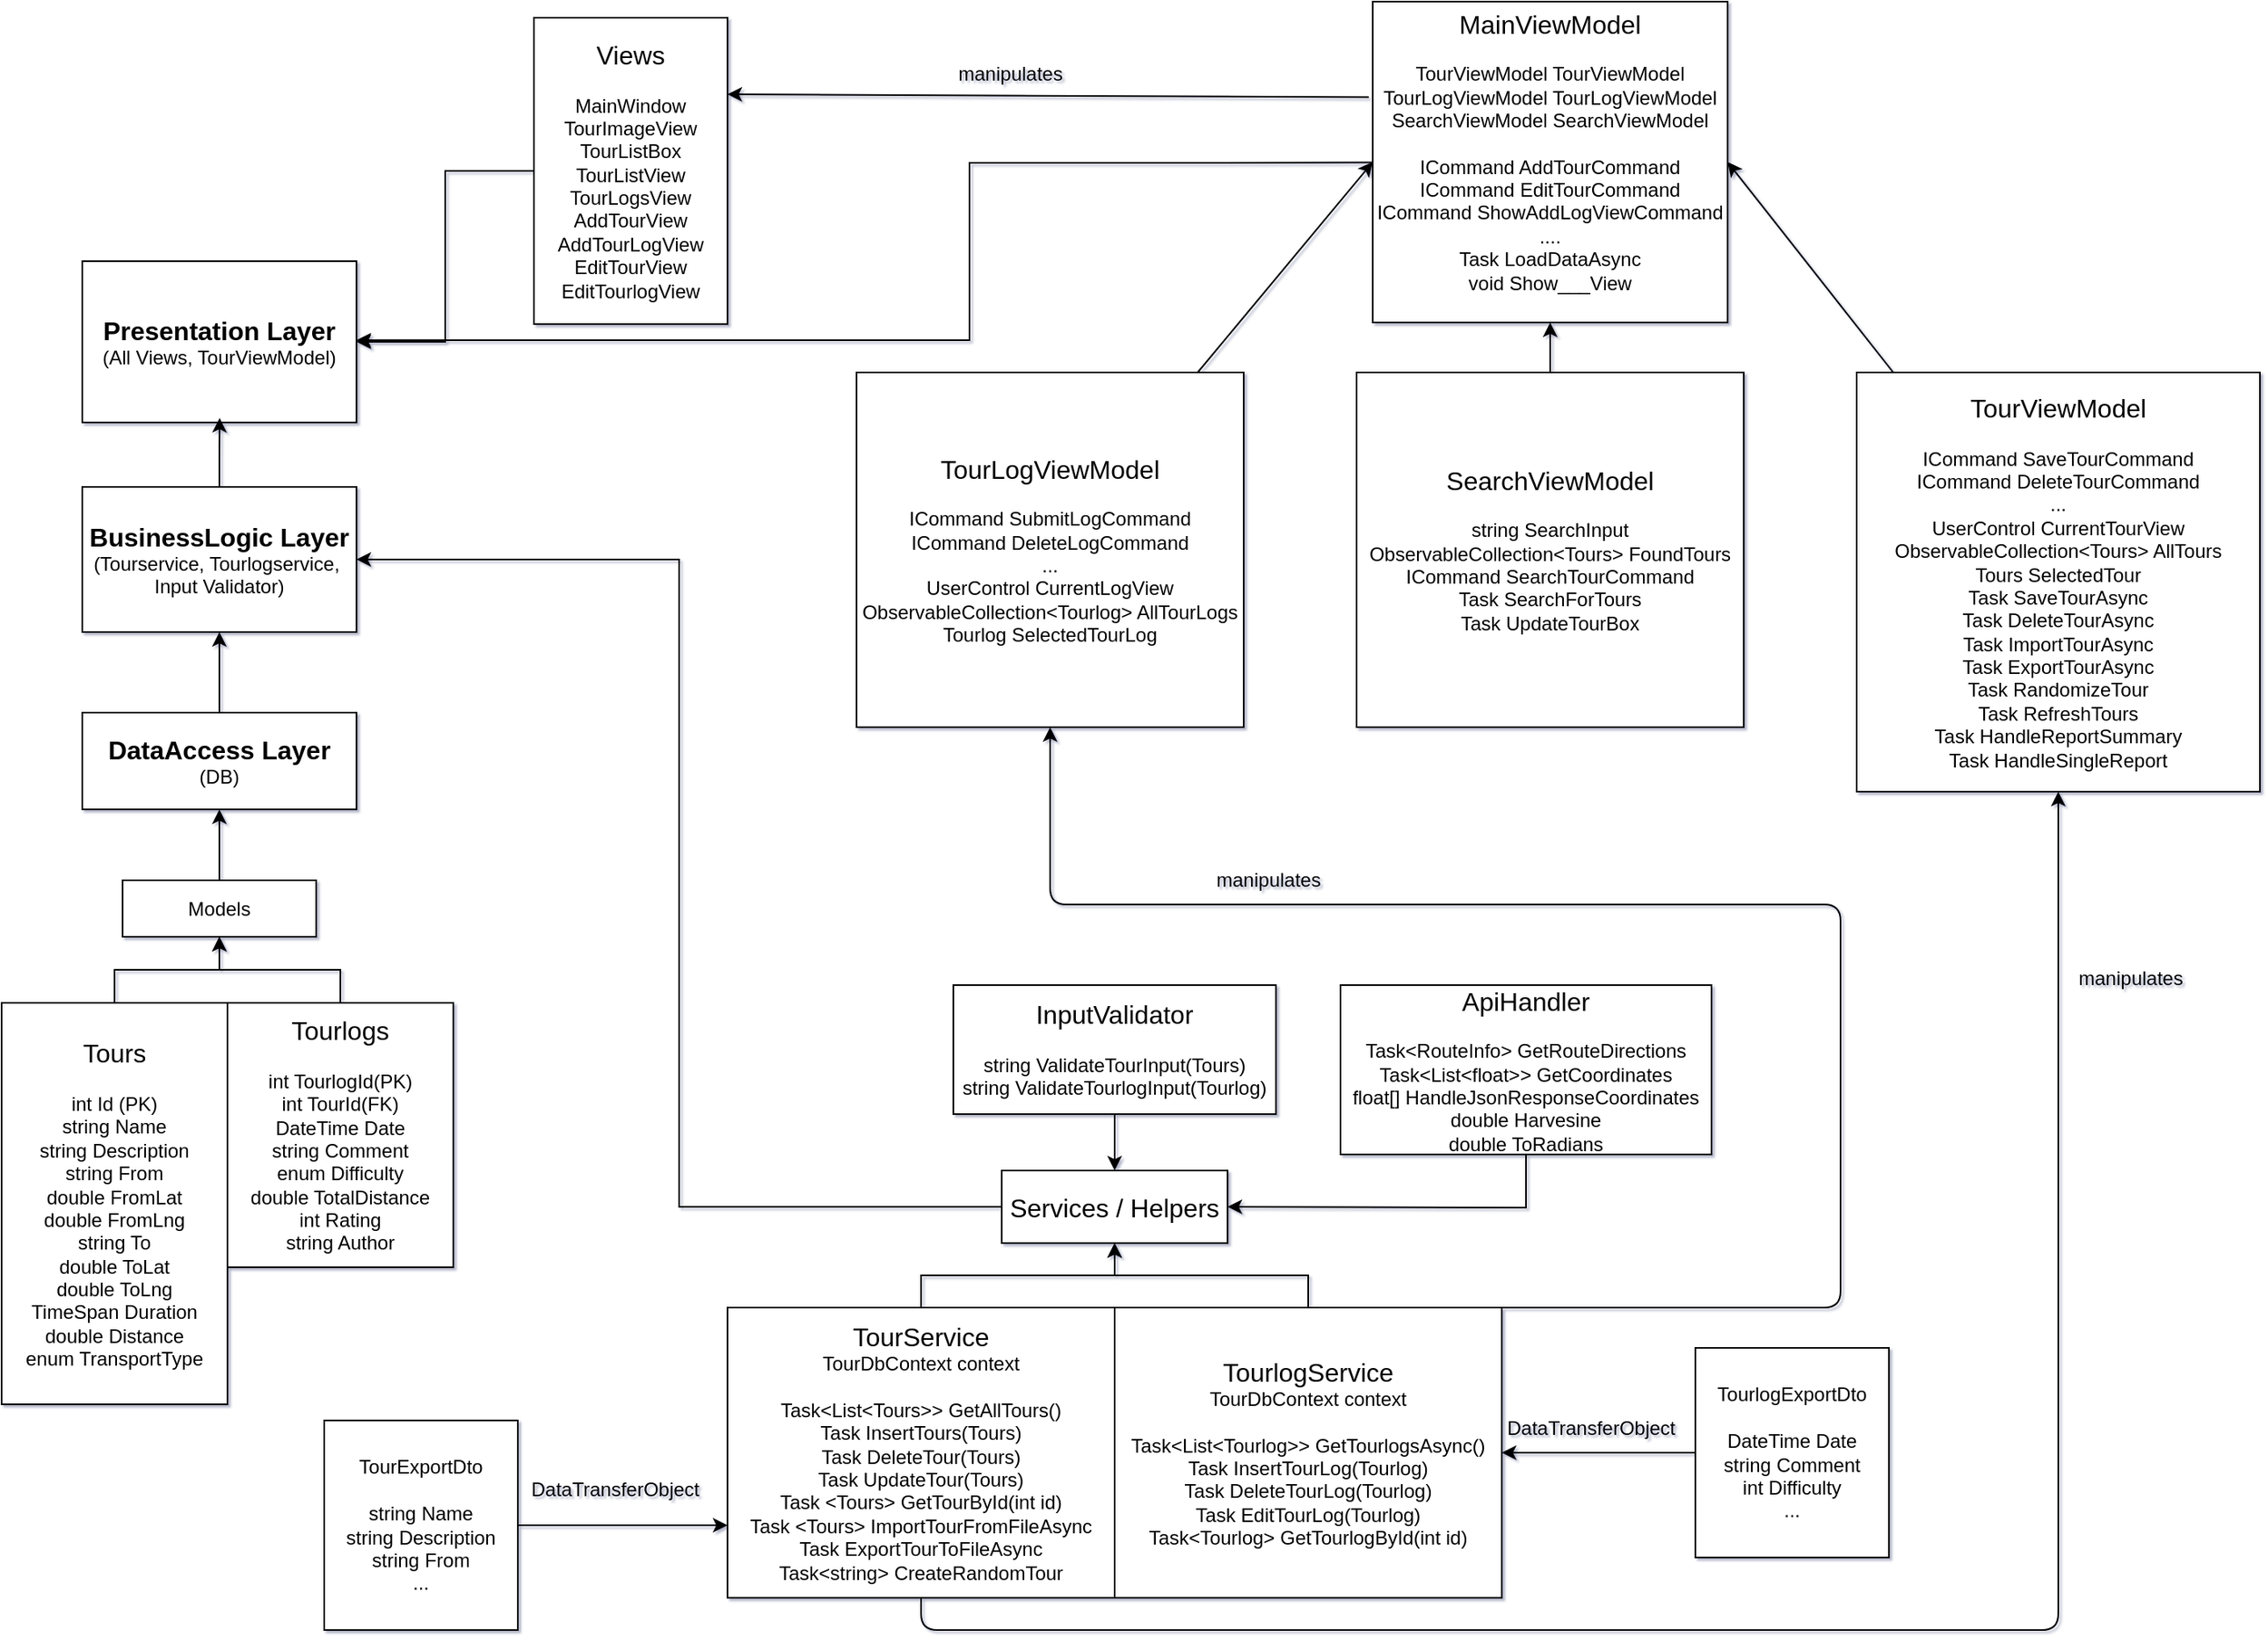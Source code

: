 <mxfile>
    <diagram name="Seite-1" id="kvY6v6d2Isxz4_RPQcc7">
        <mxGraphModel dx="1966" dy="1357" grid="1" gridSize="10" guides="1" tooltips="1" connect="1" arrows="1" fold="1" page="1" pageScale="1" pageWidth="827" pageHeight="1169" background="#FFFFFF" math="0" shadow="1">
            <root>
                <mxCell id="0"/>
                <mxCell id="1" parent="0"/>
                <mxCell id="h2Br5b4KSalk7Fo1bpV8-1" value="&lt;font style=&quot;font-size: 16px;&quot;&gt;&lt;b&gt;DataAccess Layer&lt;/b&gt;&lt;/font&gt;&lt;div&gt;(DB)&lt;/div&gt;" style="rounded=0;whiteSpace=wrap;html=1;" parent="1" vertex="1">
                    <mxGeometry x="50" y="481" width="170" height="60" as="geometry"/>
                </mxCell>
                <mxCell id="h2Br5b4KSalk7Fo1bpV8-2" value="&lt;font style=&quot;font-size: 16px;&quot;&gt;&lt;b&gt;BusinessLogic Layer&lt;/b&gt;&lt;/font&gt;&lt;div&gt;(Tourservice, Tourlogservice,&amp;nbsp;&lt;/div&gt;&lt;div&gt;Input Validator)&lt;/div&gt;" style="rounded=0;whiteSpace=wrap;html=1;" parent="1" vertex="1">
                    <mxGeometry x="50" y="341" width="170" height="90" as="geometry"/>
                </mxCell>
                <mxCell id="h2Br5b4KSalk7Fo1bpV8-3" value="&lt;font style=&quot;font-size: 16px;&quot;&gt;&lt;b&gt;Presentation Layer&lt;/b&gt;&lt;/font&gt;&lt;div&gt;(All Views, TourViewModel)&lt;/div&gt;" style="rounded=0;whiteSpace=wrap;html=1;" parent="1" vertex="1">
                    <mxGeometry x="50" y="201" width="170" height="100" as="geometry"/>
                </mxCell>
                <mxCell id="h2Br5b4KSalk7Fo1bpV8-4" value="" style="endArrow=classic;html=1;rounded=0;exitX=0.5;exitY=0;exitDx=0;exitDy=0;" parent="1" source="h2Br5b4KSalk7Fo1bpV8-1" target="h2Br5b4KSalk7Fo1bpV8-2" edge="1">
                    <mxGeometry width="50" height="50" relative="1" as="geometry">
                        <mxPoint x="140" y="471" as="sourcePoint"/>
                        <mxPoint x="190" y="421" as="targetPoint"/>
                    </mxGeometry>
                </mxCell>
                <mxCell id="h2Br5b4KSalk7Fo1bpV8-10" style="edgeStyle=orthogonalEdgeStyle;rounded=0;orthogonalLoop=1;jettySize=auto;html=1;entryX=0.5;entryY=1;entryDx=0;entryDy=0;" parent="1" source="h2Br5b4KSalk7Fo1bpV8-7" target="h2Br5b4KSalk7Fo1bpV8-9" edge="1">
                    <mxGeometry relative="1" as="geometry"/>
                </mxCell>
                <mxCell id="h2Br5b4KSalk7Fo1bpV8-7" value="&lt;font style=&quot;font-size: 16px;&quot;&gt;Tours&lt;/font&gt;&lt;div&gt;&lt;br&gt;&lt;/div&gt;&lt;div&gt;int Id (PK)&lt;/div&gt;&lt;div&gt;string Name&lt;/div&gt;&lt;div&gt;string Description&lt;/div&gt;&lt;div&gt;string From&lt;/div&gt;&lt;div&gt;double FromLat&lt;/div&gt;&lt;div&gt;double FromLng&lt;/div&gt;&lt;div&gt;string To&lt;/div&gt;&lt;div&gt;double ToLat&lt;/div&gt;&lt;div&gt;double ToLng&lt;/div&gt;&lt;div&gt;TimeSpan Duration&lt;/div&gt;&lt;div&gt;double Distance&lt;/div&gt;&lt;div&gt;enum TransportType&lt;/div&gt;" style="rounded=0;whiteSpace=wrap;html=1;" parent="1" vertex="1">
                    <mxGeometry y="661" width="140" height="249" as="geometry"/>
                </mxCell>
                <mxCell id="h2Br5b4KSalk7Fo1bpV8-11" style="edgeStyle=orthogonalEdgeStyle;rounded=0;orthogonalLoop=1;jettySize=auto;html=1;entryX=0.5;entryY=1;entryDx=0;entryDy=0;" parent="1" source="h2Br5b4KSalk7Fo1bpV8-8" target="h2Br5b4KSalk7Fo1bpV8-9" edge="1">
                    <mxGeometry relative="1" as="geometry"/>
                </mxCell>
                <mxCell id="h2Br5b4KSalk7Fo1bpV8-8" value="&lt;font style=&quot;font-size: 16px;&quot;&gt;Tourlogs&lt;/font&gt;&lt;div&gt;&lt;br&gt;&lt;/div&gt;&lt;div&gt;int TourlogId(PK)&lt;/div&gt;&lt;div&gt;int TourId(FK)&lt;/div&gt;&lt;div&gt;DateTime Date&lt;/div&gt;&lt;div&gt;string Comment&lt;/div&gt;&lt;div&gt;enum Difficulty&lt;/div&gt;&lt;div&gt;double TotalDistance&lt;/div&gt;&lt;div&gt;int Rating&lt;/div&gt;&lt;div&gt;string Author&lt;/div&gt;" style="rounded=0;whiteSpace=wrap;html=1;" parent="1" vertex="1">
                    <mxGeometry x="140" y="661" width="140" height="164" as="geometry"/>
                </mxCell>
                <mxCell id="h2Br5b4KSalk7Fo1bpV8-32" style="edgeStyle=orthogonalEdgeStyle;rounded=0;orthogonalLoop=1;jettySize=auto;html=1;" parent="1" source="h2Br5b4KSalk7Fo1bpV8-9" target="h2Br5b4KSalk7Fo1bpV8-1" edge="1">
                    <mxGeometry relative="1" as="geometry"/>
                </mxCell>
                <mxCell id="h2Br5b4KSalk7Fo1bpV8-9" value="Models" style="rounded=0;whiteSpace=wrap;html=1;" parent="1" vertex="1">
                    <mxGeometry x="75" y="585" width="120" height="35" as="geometry"/>
                </mxCell>
                <mxCell id="h2Br5b4KSalk7Fo1bpV8-19" style="edgeStyle=orthogonalEdgeStyle;rounded=0;orthogonalLoop=1;jettySize=auto;html=1;entryX=0.5;entryY=1;entryDx=0;entryDy=0;" parent="1" source="h2Br5b4KSalk7Fo1bpV8-13" target="h2Br5b4KSalk7Fo1bpV8-16" edge="1">
                    <mxGeometry relative="1" as="geometry"/>
                </mxCell>
                <mxCell id="18" style="edgeStyle=none;html=1;entryX=0.5;entryY=1;entryDx=0;entryDy=0;" edge="1" parent="1" target="5">
                    <mxGeometry relative="1" as="geometry">
                        <mxPoint x="867.143" y="850" as="sourcePoint"/>
                        <mxPoint x="730" y="490" as="targetPoint"/>
                        <Array as="points">
                            <mxPoint x="1140" y="850"/>
                            <mxPoint x="1140" y="600"/>
                            <mxPoint x="650" y="600"/>
                        </Array>
                    </mxGeometry>
                </mxCell>
                <mxCell id="h2Br5b4KSalk7Fo1bpV8-13" value="&lt;font style=&quot;font-size: 16px;&quot;&gt;TourlogService&lt;/font&gt;&lt;div&gt;TourDbContext context&lt;/div&gt;&lt;div&gt;&lt;br&gt;&lt;/div&gt;&lt;div&gt;Task&amp;lt;List&amp;lt;Tourlog&amp;gt;&amp;gt; GetTourlogsAsync()&lt;/div&gt;&lt;div&gt;Task InsertTourLog(Tourlog)&lt;/div&gt;&lt;div&gt;Task DeleteTourLog(Tourlog)&lt;/div&gt;&lt;div&gt;Task EditTourLog(Tourlog)&lt;/div&gt;&lt;div&gt;Task&amp;lt;Tourlog&amp;gt; GetTourlogById(int id)&lt;/div&gt;" style="rounded=0;whiteSpace=wrap;html=1;" parent="1" vertex="1">
                    <mxGeometry x="690" y="850" width="240" height="180" as="geometry"/>
                </mxCell>
                <mxCell id="h2Br5b4KSalk7Fo1bpV8-18" style="edgeStyle=orthogonalEdgeStyle;rounded=0;orthogonalLoop=1;jettySize=auto;html=1;entryX=0.5;entryY=1;entryDx=0;entryDy=0;" parent="1" source="h2Br5b4KSalk7Fo1bpV8-15" target="h2Br5b4KSalk7Fo1bpV8-16" edge="1">
                    <mxGeometry relative="1" as="geometry"/>
                </mxCell>
                <mxCell id="21" style="edgeStyle=none;html=1;entryX=0.5;entryY=1;entryDx=0;entryDy=0;" edge="1" parent="1" source="h2Br5b4KSalk7Fo1bpV8-15" target="4">
                    <mxGeometry relative="1" as="geometry">
                        <Array as="points">
                            <mxPoint x="570" y="1050"/>
                            <mxPoint x="1275" y="1050"/>
                        </Array>
                    </mxGeometry>
                </mxCell>
                <mxCell id="h2Br5b4KSalk7Fo1bpV8-15" value="&lt;font style=&quot;font-size: 16px;&quot;&gt;TourService&lt;/font&gt;&lt;div&gt;TourDbContext context&lt;/div&gt;&lt;div&gt;&lt;br&gt;&lt;/div&gt;&lt;div&gt;Task&amp;lt;List&amp;lt;Tours&amp;gt;&amp;gt; GetAllTours()&lt;/div&gt;&lt;div&gt;Task InsertTours(Tours)&lt;/div&gt;&lt;div&gt;Task DeleteTour(Tours)&lt;/div&gt;&lt;div&gt;Task UpdateTour(Tours)&lt;/div&gt;&lt;div&gt;Task &amp;lt;Tours&amp;gt; GetTourById(int id)&lt;/div&gt;&lt;div&gt;Task &amp;lt;Tours&amp;gt; ImportTourFromFileAsync&lt;/div&gt;&lt;div&gt;Task ExportTourToFileAsync&lt;/div&gt;&lt;div&gt;Task&amp;lt;string&amp;gt; CreateRandomTour&lt;/div&gt;" style="rounded=0;whiteSpace=wrap;html=1;" parent="1" vertex="1">
                    <mxGeometry x="450" y="850" width="240" height="180" as="geometry"/>
                </mxCell>
                <mxCell id="h2Br5b4KSalk7Fo1bpV8-20" style="edgeStyle=orthogonalEdgeStyle;rounded=0;orthogonalLoop=1;jettySize=auto;html=1;entryX=1;entryY=0.5;entryDx=0;entryDy=0;" parent="1" source="h2Br5b4KSalk7Fo1bpV8-16" target="h2Br5b4KSalk7Fo1bpV8-2" edge="1">
                    <mxGeometry relative="1" as="geometry"/>
                </mxCell>
                <mxCell id="h2Br5b4KSalk7Fo1bpV8-16" value="&lt;font style=&quot;font-size: 16px;&quot;&gt;Services / Helpers&lt;/font&gt;" style="rounded=0;whiteSpace=wrap;html=1;" parent="1" vertex="1">
                    <mxGeometry x="620" y="765" width="140" height="45" as="geometry"/>
                </mxCell>
                <mxCell id="h2Br5b4KSalk7Fo1bpV8-22" style="edgeStyle=orthogonalEdgeStyle;rounded=0;orthogonalLoop=1;jettySize=auto;html=1;entryX=0.5;entryY=0;entryDx=0;entryDy=0;" parent="1" source="h2Br5b4KSalk7Fo1bpV8-21" target="h2Br5b4KSalk7Fo1bpV8-16" edge="1">
                    <mxGeometry relative="1" as="geometry"/>
                </mxCell>
                <mxCell id="h2Br5b4KSalk7Fo1bpV8-21" value="&lt;font style=&quot;font-size: 16px;&quot;&gt;InputValidator&lt;/font&gt;&lt;div&gt;&lt;br&gt;&lt;/div&gt;&lt;div&gt;string ValidateTourInput(Tours&lt;span style=&quot;background-color: transparent; color: light-dark(rgb(0, 0, 0), rgb(255, 255, 255));&quot;&gt;)&lt;/span&gt;&lt;/div&gt;&lt;div&gt;&lt;span style=&quot;background-color: transparent; color: light-dark(rgb(0, 0, 0), rgb(255, 255, 255));&quot;&gt;string ValidateTourlogInput(Tourlog)&lt;/span&gt;&lt;/div&gt;" style="rounded=0;whiteSpace=wrap;html=1;" parent="1" vertex="1">
                    <mxGeometry x="590" y="650" width="200" height="80" as="geometry"/>
                </mxCell>
                <mxCell id="h2Br5b4KSalk7Fo1bpV8-26" style="edgeStyle=orthogonalEdgeStyle;rounded=0;orthogonalLoop=1;jettySize=auto;html=1;" parent="1" source="h2Br5b4KSalk7Fo1bpV8-25" target="h2Br5b4KSalk7Fo1bpV8-3" edge="1">
                    <mxGeometry relative="1" as="geometry"/>
                </mxCell>
                <mxCell id="h2Br5b4KSalk7Fo1bpV8-25" value="&lt;font style=&quot;font-size: 16px;&quot;&gt;Views&lt;/font&gt;&lt;div&gt;&lt;br&gt;&lt;/div&gt;&lt;div&gt;MainWindow&lt;/div&gt;&lt;div&gt;TourImageView&lt;/div&gt;&lt;div&gt;TourListBox&lt;/div&gt;&lt;div&gt;TourListView&lt;/div&gt;&lt;div&gt;TourLogsView&lt;/div&gt;&lt;div&gt;AddTourView&lt;/div&gt;&lt;div&gt;AddTourLogView&lt;/div&gt;&lt;div&gt;EditTourView&lt;/div&gt;&lt;div&gt;EditTourlogView&lt;/div&gt;" style="rounded=0;whiteSpace=wrap;html=1;" parent="1" vertex="1">
                    <mxGeometry x="330" y="50" width="120" height="190" as="geometry"/>
                </mxCell>
                <mxCell id="h2Br5b4KSalk7Fo1bpV8-29" style="edgeStyle=orthogonalEdgeStyle;rounded=0;orthogonalLoop=1;jettySize=auto;html=1;entryX=0.501;entryY=0.972;entryDx=0;entryDy=0;entryPerimeter=0;" parent="1" source="h2Br5b4KSalk7Fo1bpV8-2" target="h2Br5b4KSalk7Fo1bpV8-3" edge="1">
                    <mxGeometry relative="1" as="geometry"/>
                </mxCell>
                <mxCell id="10" style="edgeStyle=none;html=1;strokeWidth=1;rounded=0;curved=0;" edge="1" parent="1" source="2">
                    <mxGeometry relative="1" as="geometry">
                        <mxPoint x="220" y="250" as="targetPoint"/>
                        <Array as="points">
                            <mxPoint x="740" y="140"/>
                            <mxPoint x="600" y="140"/>
                            <mxPoint x="600" y="250"/>
                        </Array>
                    </mxGeometry>
                </mxCell>
                <mxCell id="24" style="edgeStyle=none;html=1;entryX=1;entryY=0.25;entryDx=0;entryDy=0;exitX=-0.011;exitY=0.298;exitDx=0;exitDy=0;exitPerimeter=0;" edge="1" parent="1" source="2" target="h2Br5b4KSalk7Fo1bpV8-25">
                    <mxGeometry relative="1" as="geometry">
                        <mxPoint x="840" y="90" as="sourcePoint"/>
                    </mxGeometry>
                </mxCell>
                <mxCell id="2" value="&lt;font style=&quot;font-size: 16px;&quot;&gt;MainViewModel&lt;/font&gt;&lt;div&gt;&lt;br&gt;&lt;/div&gt;&lt;div&gt;TourViewModel TourViewModel&lt;/div&gt;&lt;div&gt;TourLogViewModel TourLogViewModel&lt;/div&gt;&lt;div&gt;SearchViewModel SearchViewModel&lt;/div&gt;&lt;div&gt;&lt;br&gt;&lt;/div&gt;&lt;div&gt;ICommand AddTourCommand&lt;/div&gt;&lt;div&gt;ICommand EditTourCommand&lt;/div&gt;&lt;div&gt;ICommand ShowAddLogViewCommand&lt;/div&gt;&lt;div&gt;....&lt;/div&gt;&lt;div&gt;Task LoadDataAsync&lt;/div&gt;&lt;div&gt;void Show___View&lt;/div&gt;&lt;div&gt;&lt;br&gt;&lt;/div&gt;" style="rounded=0;whiteSpace=wrap;html=1;" vertex="1" parent="1">
                    <mxGeometry x="850" y="40" width="220" height="199" as="geometry"/>
                </mxCell>
                <mxCell id="6" style="edgeStyle=none;html=1;entryX=0.5;entryY=1;entryDx=0;entryDy=0;" edge="1" parent="1" source="3" target="2">
                    <mxGeometry relative="1" as="geometry"/>
                </mxCell>
                <mxCell id="16" style="edgeStyle=none;html=1;exitX=0.5;exitY=1;exitDx=0;exitDy=0;" edge="1" parent="1" source="3">
                    <mxGeometry relative="1" as="geometry">
                        <mxPoint x="960" y="349" as="targetPoint"/>
                    </mxGeometry>
                </mxCell>
                <mxCell id="3" value="&lt;font style=&quot;font-size: 16px;&quot;&gt;SearchViewModel&lt;/font&gt;&lt;div&gt;&lt;br&gt;&lt;/div&gt;&lt;div&gt;string SearchInput&lt;/div&gt;&lt;div&gt;ObservableCollection&amp;lt;Tours&amp;gt; FoundTours&lt;/div&gt;&lt;div&gt;ICommand SearchTourCommand&lt;/div&gt;&lt;div&gt;Task SearchForTours&lt;/div&gt;&lt;div&gt;Task UpdateTourBox&lt;/div&gt;" style="rounded=0;whiteSpace=wrap;html=1;" vertex="1" parent="1">
                    <mxGeometry x="840" y="270" width="240" height="220" as="geometry"/>
                </mxCell>
                <mxCell id="8" style="edgeStyle=none;html=1;entryX=1;entryY=0.5;entryDx=0;entryDy=0;" edge="1" parent="1" source="4" target="2">
                    <mxGeometry relative="1" as="geometry"/>
                </mxCell>
                <mxCell id="4" value="&lt;font style=&quot;font-size: 16px;&quot;&gt;TourViewModel&lt;/font&gt;&lt;div&gt;&lt;br&gt;&lt;/div&gt;&lt;div&gt;ICommand SaveTourCommand&lt;/div&gt;&lt;div&gt;ICommand DeleteTourCommand&lt;/div&gt;&lt;div&gt;...&lt;/div&gt;&lt;div&gt;UserControl CurrentTourView&lt;/div&gt;&lt;div&gt;ObservableCollection&amp;lt;Tours&amp;gt; AllTours&lt;/div&gt;&lt;div&gt;Tours SelectedTour&lt;/div&gt;&lt;div&gt;Task SaveTourAsync&lt;/div&gt;&lt;div&gt;Task DeleteTourAsync&lt;/div&gt;&lt;div&gt;Task ImportTourAsync&lt;/div&gt;&lt;div&gt;Task ExportTourAsync&lt;/div&gt;&lt;div&gt;Task RandomizeTour&lt;/div&gt;&lt;div&gt;Task RefreshTours&lt;/div&gt;&lt;div&gt;Task HandleReportSummary&lt;/div&gt;&lt;div&gt;Task HandleSingleReport&lt;/div&gt;" style="rounded=0;whiteSpace=wrap;html=1;" vertex="1" parent="1">
                    <mxGeometry x="1150" y="270" width="250" height="260" as="geometry"/>
                </mxCell>
                <mxCell id="7" style="edgeStyle=none;html=1;entryX=0;entryY=0.5;entryDx=0;entryDy=0;" edge="1" parent="1" source="5" target="2">
                    <mxGeometry relative="1" as="geometry"/>
                </mxCell>
                <mxCell id="5" value="&lt;font style=&quot;font-size: 16px;&quot;&gt;TourLogViewModel&lt;/font&gt;&lt;div&gt;&lt;br&gt;&lt;/div&gt;&lt;div&gt;ICommand SubmitLogCommand&lt;/div&gt;&lt;div&gt;ICommand DeleteLogCommand&lt;/div&gt;&lt;div&gt;...&lt;/div&gt;&lt;div&gt;UserControl CurrentLogView&lt;/div&gt;&lt;div&gt;ObservableCollection&amp;lt;Tourlog&amp;gt; AllTourLogs&lt;/div&gt;&lt;div&gt;Tourlog SelectedTourLog&lt;/div&gt;" style="rounded=0;whiteSpace=wrap;html=1;" vertex="1" parent="1">
                    <mxGeometry x="530" y="270" width="240" height="220" as="geometry"/>
                </mxCell>
                <mxCell id="13" style="edgeStyle=none;html=1;entryX=1;entryY=0.5;entryDx=0;entryDy=0;rounded=0;curved=0;" edge="1" parent="1" source="12" target="h2Br5b4KSalk7Fo1bpV8-16">
                    <mxGeometry relative="1" as="geometry">
                        <Array as="points">
                            <mxPoint x="945" y="788"/>
                        </Array>
                    </mxGeometry>
                </mxCell>
                <mxCell id="12" value="&lt;font style=&quot;font-size: 16px;&quot;&gt;ApiHandler&lt;/font&gt;&lt;div&gt;&lt;br&gt;&lt;/div&gt;&lt;div&gt;Task&amp;lt;RouteInfo&amp;gt; GetRouteDirections&lt;/div&gt;&lt;div&gt;Task&amp;lt;List&amp;lt;float&amp;gt;&amp;gt; GetCoordinates&lt;/div&gt;&lt;div&gt;float[] HandleJsonResponseCoordinates&lt;/div&gt;&lt;div&gt;double Harvesine&lt;/div&gt;&lt;div&gt;double ToRadians&lt;/div&gt;" style="rounded=0;whiteSpace=wrap;html=1;" vertex="1" parent="1">
                    <mxGeometry x="830" y="650" width="230" height="105" as="geometry"/>
                </mxCell>
                <mxCell id="20" value="manipulates" style="text;html=1;align=center;verticalAlign=middle;resizable=0;points=[];autosize=1;strokeColor=none;fillColor=none;" vertex="1" parent="1">
                    <mxGeometry x="740" y="570" width="90" height="30" as="geometry"/>
                </mxCell>
                <mxCell id="22" value="manipulates" style="text;html=1;align=center;verticalAlign=middle;whiteSpace=wrap;rounded=0;" vertex="1" parent="1">
                    <mxGeometry x="1290" y="631" width="60" height="30" as="geometry"/>
                </mxCell>
                <mxCell id="25" value="manipulates" style="text;html=1;align=center;verticalAlign=middle;resizable=0;points=[];autosize=1;strokeColor=none;fillColor=none;" vertex="1" parent="1">
                    <mxGeometry x="580" y="70" width="90" height="30" as="geometry"/>
                </mxCell>
                <mxCell id="27" style="edgeStyle=none;html=1;entryX=0;entryY=0.75;entryDx=0;entryDy=0;" edge="1" parent="1" source="26" target="h2Br5b4KSalk7Fo1bpV8-15">
                    <mxGeometry relative="1" as="geometry"/>
                </mxCell>
                <mxCell id="26" value="TourExportDto&lt;div&gt;&lt;br&gt;&lt;/div&gt;&lt;div&gt;string Name&lt;/div&gt;&lt;div&gt;string Description&lt;/div&gt;&lt;div&gt;string From&lt;/div&gt;&lt;div&gt;...&lt;/div&gt;" style="whiteSpace=wrap;html=1;" vertex="1" parent="1">
                    <mxGeometry x="200" y="920" width="120" height="130" as="geometry"/>
                </mxCell>
                <mxCell id="28" value="DataTransferObject" style="text;html=1;align=center;verticalAlign=middle;resizable=0;points=[];autosize=1;strokeColor=none;fillColor=none;" vertex="1" parent="1">
                    <mxGeometry x="315" y="948" width="130" height="30" as="geometry"/>
                </mxCell>
                <mxCell id="30" style="edgeStyle=none;html=1;" edge="1" parent="1" source="29" target="h2Br5b4KSalk7Fo1bpV8-13">
                    <mxGeometry relative="1" as="geometry"/>
                </mxCell>
                <mxCell id="29" value="TourlogExportDto&lt;div&gt;&lt;br&gt;&lt;/div&gt;&lt;div&gt;DateTime Date&lt;/div&gt;&lt;div&gt;string Comment&lt;/div&gt;&lt;div&gt;int Difficulty&lt;/div&gt;&lt;div&gt;...&lt;/div&gt;" style="whiteSpace=wrap;html=1;" vertex="1" parent="1">
                    <mxGeometry x="1050" y="875" width="120" height="130" as="geometry"/>
                </mxCell>
                <mxCell id="31" value="DataTransferObject" style="text;html=1;align=center;verticalAlign=middle;resizable=0;points=[];autosize=1;strokeColor=none;fillColor=none;" vertex="1" parent="1">
                    <mxGeometry x="920" y="910" width="130" height="30" as="geometry"/>
                </mxCell>
            </root>
        </mxGraphModel>
    </diagram>
</mxfile>